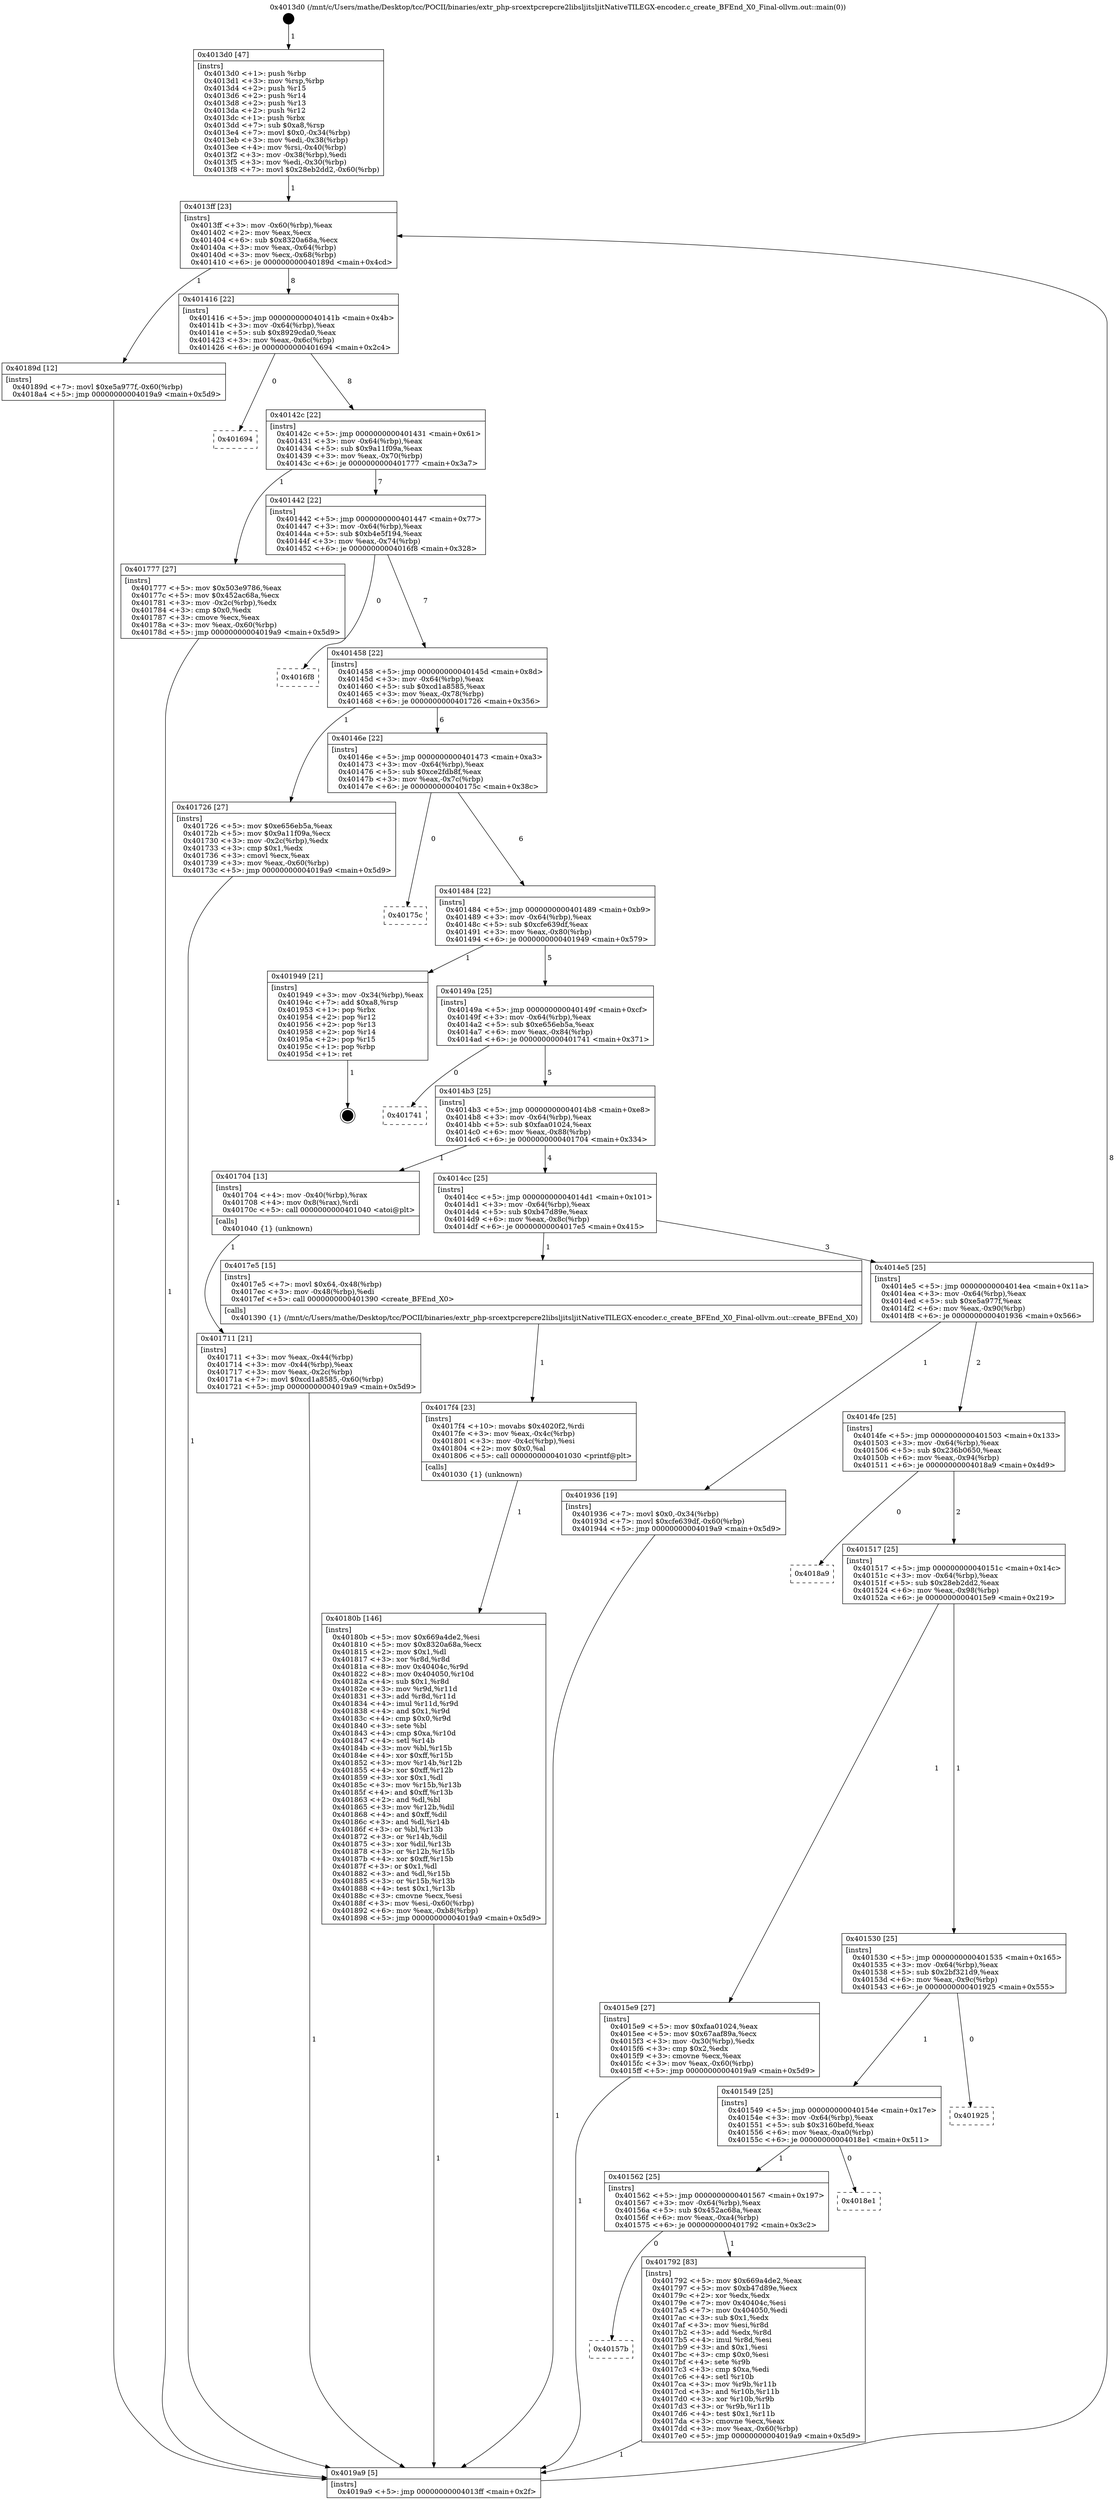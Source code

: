 digraph "0x4013d0" {
  label = "0x4013d0 (/mnt/c/Users/mathe/Desktop/tcc/POCII/binaries/extr_php-srcextpcrepcre2libsljitsljitNativeTILEGX-encoder.c_create_BFEnd_X0_Final-ollvm.out::main(0))"
  labelloc = "t"
  node[shape=record]

  Entry [label="",width=0.3,height=0.3,shape=circle,fillcolor=black,style=filled]
  "0x4013ff" [label="{
     0x4013ff [23]\l
     | [instrs]\l
     &nbsp;&nbsp;0x4013ff \<+3\>: mov -0x60(%rbp),%eax\l
     &nbsp;&nbsp;0x401402 \<+2\>: mov %eax,%ecx\l
     &nbsp;&nbsp;0x401404 \<+6\>: sub $0x8320a68a,%ecx\l
     &nbsp;&nbsp;0x40140a \<+3\>: mov %eax,-0x64(%rbp)\l
     &nbsp;&nbsp;0x40140d \<+3\>: mov %ecx,-0x68(%rbp)\l
     &nbsp;&nbsp;0x401410 \<+6\>: je 000000000040189d \<main+0x4cd\>\l
  }"]
  "0x40189d" [label="{
     0x40189d [12]\l
     | [instrs]\l
     &nbsp;&nbsp;0x40189d \<+7\>: movl $0xe5a977f,-0x60(%rbp)\l
     &nbsp;&nbsp;0x4018a4 \<+5\>: jmp 00000000004019a9 \<main+0x5d9\>\l
  }"]
  "0x401416" [label="{
     0x401416 [22]\l
     | [instrs]\l
     &nbsp;&nbsp;0x401416 \<+5\>: jmp 000000000040141b \<main+0x4b\>\l
     &nbsp;&nbsp;0x40141b \<+3\>: mov -0x64(%rbp),%eax\l
     &nbsp;&nbsp;0x40141e \<+5\>: sub $0x8929cda0,%eax\l
     &nbsp;&nbsp;0x401423 \<+3\>: mov %eax,-0x6c(%rbp)\l
     &nbsp;&nbsp;0x401426 \<+6\>: je 0000000000401694 \<main+0x2c4\>\l
  }"]
  Exit [label="",width=0.3,height=0.3,shape=circle,fillcolor=black,style=filled,peripheries=2]
  "0x401694" [label="{
     0x401694\l
  }", style=dashed]
  "0x40142c" [label="{
     0x40142c [22]\l
     | [instrs]\l
     &nbsp;&nbsp;0x40142c \<+5\>: jmp 0000000000401431 \<main+0x61\>\l
     &nbsp;&nbsp;0x401431 \<+3\>: mov -0x64(%rbp),%eax\l
     &nbsp;&nbsp;0x401434 \<+5\>: sub $0x9a11f09a,%eax\l
     &nbsp;&nbsp;0x401439 \<+3\>: mov %eax,-0x70(%rbp)\l
     &nbsp;&nbsp;0x40143c \<+6\>: je 0000000000401777 \<main+0x3a7\>\l
  }"]
  "0x40180b" [label="{
     0x40180b [146]\l
     | [instrs]\l
     &nbsp;&nbsp;0x40180b \<+5\>: mov $0x669a4de2,%esi\l
     &nbsp;&nbsp;0x401810 \<+5\>: mov $0x8320a68a,%ecx\l
     &nbsp;&nbsp;0x401815 \<+2\>: mov $0x1,%dl\l
     &nbsp;&nbsp;0x401817 \<+3\>: xor %r8d,%r8d\l
     &nbsp;&nbsp;0x40181a \<+8\>: mov 0x40404c,%r9d\l
     &nbsp;&nbsp;0x401822 \<+8\>: mov 0x404050,%r10d\l
     &nbsp;&nbsp;0x40182a \<+4\>: sub $0x1,%r8d\l
     &nbsp;&nbsp;0x40182e \<+3\>: mov %r9d,%r11d\l
     &nbsp;&nbsp;0x401831 \<+3\>: add %r8d,%r11d\l
     &nbsp;&nbsp;0x401834 \<+4\>: imul %r11d,%r9d\l
     &nbsp;&nbsp;0x401838 \<+4\>: and $0x1,%r9d\l
     &nbsp;&nbsp;0x40183c \<+4\>: cmp $0x0,%r9d\l
     &nbsp;&nbsp;0x401840 \<+3\>: sete %bl\l
     &nbsp;&nbsp;0x401843 \<+4\>: cmp $0xa,%r10d\l
     &nbsp;&nbsp;0x401847 \<+4\>: setl %r14b\l
     &nbsp;&nbsp;0x40184b \<+3\>: mov %bl,%r15b\l
     &nbsp;&nbsp;0x40184e \<+4\>: xor $0xff,%r15b\l
     &nbsp;&nbsp;0x401852 \<+3\>: mov %r14b,%r12b\l
     &nbsp;&nbsp;0x401855 \<+4\>: xor $0xff,%r12b\l
     &nbsp;&nbsp;0x401859 \<+3\>: xor $0x1,%dl\l
     &nbsp;&nbsp;0x40185c \<+3\>: mov %r15b,%r13b\l
     &nbsp;&nbsp;0x40185f \<+4\>: and $0xff,%r13b\l
     &nbsp;&nbsp;0x401863 \<+2\>: and %dl,%bl\l
     &nbsp;&nbsp;0x401865 \<+3\>: mov %r12b,%dil\l
     &nbsp;&nbsp;0x401868 \<+4\>: and $0xff,%dil\l
     &nbsp;&nbsp;0x40186c \<+3\>: and %dl,%r14b\l
     &nbsp;&nbsp;0x40186f \<+3\>: or %bl,%r13b\l
     &nbsp;&nbsp;0x401872 \<+3\>: or %r14b,%dil\l
     &nbsp;&nbsp;0x401875 \<+3\>: xor %dil,%r13b\l
     &nbsp;&nbsp;0x401878 \<+3\>: or %r12b,%r15b\l
     &nbsp;&nbsp;0x40187b \<+4\>: xor $0xff,%r15b\l
     &nbsp;&nbsp;0x40187f \<+3\>: or $0x1,%dl\l
     &nbsp;&nbsp;0x401882 \<+3\>: and %dl,%r15b\l
     &nbsp;&nbsp;0x401885 \<+3\>: or %r15b,%r13b\l
     &nbsp;&nbsp;0x401888 \<+4\>: test $0x1,%r13b\l
     &nbsp;&nbsp;0x40188c \<+3\>: cmovne %ecx,%esi\l
     &nbsp;&nbsp;0x40188f \<+3\>: mov %esi,-0x60(%rbp)\l
     &nbsp;&nbsp;0x401892 \<+6\>: mov %eax,-0xb8(%rbp)\l
     &nbsp;&nbsp;0x401898 \<+5\>: jmp 00000000004019a9 \<main+0x5d9\>\l
  }"]
  "0x401777" [label="{
     0x401777 [27]\l
     | [instrs]\l
     &nbsp;&nbsp;0x401777 \<+5\>: mov $0x503e9786,%eax\l
     &nbsp;&nbsp;0x40177c \<+5\>: mov $0x452ac68a,%ecx\l
     &nbsp;&nbsp;0x401781 \<+3\>: mov -0x2c(%rbp),%edx\l
     &nbsp;&nbsp;0x401784 \<+3\>: cmp $0x0,%edx\l
     &nbsp;&nbsp;0x401787 \<+3\>: cmove %ecx,%eax\l
     &nbsp;&nbsp;0x40178a \<+3\>: mov %eax,-0x60(%rbp)\l
     &nbsp;&nbsp;0x40178d \<+5\>: jmp 00000000004019a9 \<main+0x5d9\>\l
  }"]
  "0x401442" [label="{
     0x401442 [22]\l
     | [instrs]\l
     &nbsp;&nbsp;0x401442 \<+5\>: jmp 0000000000401447 \<main+0x77\>\l
     &nbsp;&nbsp;0x401447 \<+3\>: mov -0x64(%rbp),%eax\l
     &nbsp;&nbsp;0x40144a \<+5\>: sub $0xb4e5f194,%eax\l
     &nbsp;&nbsp;0x40144f \<+3\>: mov %eax,-0x74(%rbp)\l
     &nbsp;&nbsp;0x401452 \<+6\>: je 00000000004016f8 \<main+0x328\>\l
  }"]
  "0x4017f4" [label="{
     0x4017f4 [23]\l
     | [instrs]\l
     &nbsp;&nbsp;0x4017f4 \<+10\>: movabs $0x4020f2,%rdi\l
     &nbsp;&nbsp;0x4017fe \<+3\>: mov %eax,-0x4c(%rbp)\l
     &nbsp;&nbsp;0x401801 \<+3\>: mov -0x4c(%rbp),%esi\l
     &nbsp;&nbsp;0x401804 \<+2\>: mov $0x0,%al\l
     &nbsp;&nbsp;0x401806 \<+5\>: call 0000000000401030 \<printf@plt\>\l
     | [calls]\l
     &nbsp;&nbsp;0x401030 \{1\} (unknown)\l
  }"]
  "0x4016f8" [label="{
     0x4016f8\l
  }", style=dashed]
  "0x401458" [label="{
     0x401458 [22]\l
     | [instrs]\l
     &nbsp;&nbsp;0x401458 \<+5\>: jmp 000000000040145d \<main+0x8d\>\l
     &nbsp;&nbsp;0x40145d \<+3\>: mov -0x64(%rbp),%eax\l
     &nbsp;&nbsp;0x401460 \<+5\>: sub $0xcd1a8585,%eax\l
     &nbsp;&nbsp;0x401465 \<+3\>: mov %eax,-0x78(%rbp)\l
     &nbsp;&nbsp;0x401468 \<+6\>: je 0000000000401726 \<main+0x356\>\l
  }"]
  "0x40157b" [label="{
     0x40157b\l
  }", style=dashed]
  "0x401726" [label="{
     0x401726 [27]\l
     | [instrs]\l
     &nbsp;&nbsp;0x401726 \<+5\>: mov $0xe656eb5a,%eax\l
     &nbsp;&nbsp;0x40172b \<+5\>: mov $0x9a11f09a,%ecx\l
     &nbsp;&nbsp;0x401730 \<+3\>: mov -0x2c(%rbp),%edx\l
     &nbsp;&nbsp;0x401733 \<+3\>: cmp $0x1,%edx\l
     &nbsp;&nbsp;0x401736 \<+3\>: cmovl %ecx,%eax\l
     &nbsp;&nbsp;0x401739 \<+3\>: mov %eax,-0x60(%rbp)\l
     &nbsp;&nbsp;0x40173c \<+5\>: jmp 00000000004019a9 \<main+0x5d9\>\l
  }"]
  "0x40146e" [label="{
     0x40146e [22]\l
     | [instrs]\l
     &nbsp;&nbsp;0x40146e \<+5\>: jmp 0000000000401473 \<main+0xa3\>\l
     &nbsp;&nbsp;0x401473 \<+3\>: mov -0x64(%rbp),%eax\l
     &nbsp;&nbsp;0x401476 \<+5\>: sub $0xce2fdb8f,%eax\l
     &nbsp;&nbsp;0x40147b \<+3\>: mov %eax,-0x7c(%rbp)\l
     &nbsp;&nbsp;0x40147e \<+6\>: je 000000000040175c \<main+0x38c\>\l
  }"]
  "0x401792" [label="{
     0x401792 [83]\l
     | [instrs]\l
     &nbsp;&nbsp;0x401792 \<+5\>: mov $0x669a4de2,%eax\l
     &nbsp;&nbsp;0x401797 \<+5\>: mov $0xb47d89e,%ecx\l
     &nbsp;&nbsp;0x40179c \<+2\>: xor %edx,%edx\l
     &nbsp;&nbsp;0x40179e \<+7\>: mov 0x40404c,%esi\l
     &nbsp;&nbsp;0x4017a5 \<+7\>: mov 0x404050,%edi\l
     &nbsp;&nbsp;0x4017ac \<+3\>: sub $0x1,%edx\l
     &nbsp;&nbsp;0x4017af \<+3\>: mov %esi,%r8d\l
     &nbsp;&nbsp;0x4017b2 \<+3\>: add %edx,%r8d\l
     &nbsp;&nbsp;0x4017b5 \<+4\>: imul %r8d,%esi\l
     &nbsp;&nbsp;0x4017b9 \<+3\>: and $0x1,%esi\l
     &nbsp;&nbsp;0x4017bc \<+3\>: cmp $0x0,%esi\l
     &nbsp;&nbsp;0x4017bf \<+4\>: sete %r9b\l
     &nbsp;&nbsp;0x4017c3 \<+3\>: cmp $0xa,%edi\l
     &nbsp;&nbsp;0x4017c6 \<+4\>: setl %r10b\l
     &nbsp;&nbsp;0x4017ca \<+3\>: mov %r9b,%r11b\l
     &nbsp;&nbsp;0x4017cd \<+3\>: and %r10b,%r11b\l
     &nbsp;&nbsp;0x4017d0 \<+3\>: xor %r10b,%r9b\l
     &nbsp;&nbsp;0x4017d3 \<+3\>: or %r9b,%r11b\l
     &nbsp;&nbsp;0x4017d6 \<+4\>: test $0x1,%r11b\l
     &nbsp;&nbsp;0x4017da \<+3\>: cmovne %ecx,%eax\l
     &nbsp;&nbsp;0x4017dd \<+3\>: mov %eax,-0x60(%rbp)\l
     &nbsp;&nbsp;0x4017e0 \<+5\>: jmp 00000000004019a9 \<main+0x5d9\>\l
  }"]
  "0x40175c" [label="{
     0x40175c\l
  }", style=dashed]
  "0x401484" [label="{
     0x401484 [22]\l
     | [instrs]\l
     &nbsp;&nbsp;0x401484 \<+5\>: jmp 0000000000401489 \<main+0xb9\>\l
     &nbsp;&nbsp;0x401489 \<+3\>: mov -0x64(%rbp),%eax\l
     &nbsp;&nbsp;0x40148c \<+5\>: sub $0xcfe639df,%eax\l
     &nbsp;&nbsp;0x401491 \<+3\>: mov %eax,-0x80(%rbp)\l
     &nbsp;&nbsp;0x401494 \<+6\>: je 0000000000401949 \<main+0x579\>\l
  }"]
  "0x401562" [label="{
     0x401562 [25]\l
     | [instrs]\l
     &nbsp;&nbsp;0x401562 \<+5\>: jmp 0000000000401567 \<main+0x197\>\l
     &nbsp;&nbsp;0x401567 \<+3\>: mov -0x64(%rbp),%eax\l
     &nbsp;&nbsp;0x40156a \<+5\>: sub $0x452ac68a,%eax\l
     &nbsp;&nbsp;0x40156f \<+6\>: mov %eax,-0xa4(%rbp)\l
     &nbsp;&nbsp;0x401575 \<+6\>: je 0000000000401792 \<main+0x3c2\>\l
  }"]
  "0x401949" [label="{
     0x401949 [21]\l
     | [instrs]\l
     &nbsp;&nbsp;0x401949 \<+3\>: mov -0x34(%rbp),%eax\l
     &nbsp;&nbsp;0x40194c \<+7\>: add $0xa8,%rsp\l
     &nbsp;&nbsp;0x401953 \<+1\>: pop %rbx\l
     &nbsp;&nbsp;0x401954 \<+2\>: pop %r12\l
     &nbsp;&nbsp;0x401956 \<+2\>: pop %r13\l
     &nbsp;&nbsp;0x401958 \<+2\>: pop %r14\l
     &nbsp;&nbsp;0x40195a \<+2\>: pop %r15\l
     &nbsp;&nbsp;0x40195c \<+1\>: pop %rbp\l
     &nbsp;&nbsp;0x40195d \<+1\>: ret\l
  }"]
  "0x40149a" [label="{
     0x40149a [25]\l
     | [instrs]\l
     &nbsp;&nbsp;0x40149a \<+5\>: jmp 000000000040149f \<main+0xcf\>\l
     &nbsp;&nbsp;0x40149f \<+3\>: mov -0x64(%rbp),%eax\l
     &nbsp;&nbsp;0x4014a2 \<+5\>: sub $0xe656eb5a,%eax\l
     &nbsp;&nbsp;0x4014a7 \<+6\>: mov %eax,-0x84(%rbp)\l
     &nbsp;&nbsp;0x4014ad \<+6\>: je 0000000000401741 \<main+0x371\>\l
  }"]
  "0x4018e1" [label="{
     0x4018e1\l
  }", style=dashed]
  "0x401741" [label="{
     0x401741\l
  }", style=dashed]
  "0x4014b3" [label="{
     0x4014b3 [25]\l
     | [instrs]\l
     &nbsp;&nbsp;0x4014b3 \<+5\>: jmp 00000000004014b8 \<main+0xe8\>\l
     &nbsp;&nbsp;0x4014b8 \<+3\>: mov -0x64(%rbp),%eax\l
     &nbsp;&nbsp;0x4014bb \<+5\>: sub $0xfaa01024,%eax\l
     &nbsp;&nbsp;0x4014c0 \<+6\>: mov %eax,-0x88(%rbp)\l
     &nbsp;&nbsp;0x4014c6 \<+6\>: je 0000000000401704 \<main+0x334\>\l
  }"]
  "0x401549" [label="{
     0x401549 [25]\l
     | [instrs]\l
     &nbsp;&nbsp;0x401549 \<+5\>: jmp 000000000040154e \<main+0x17e\>\l
     &nbsp;&nbsp;0x40154e \<+3\>: mov -0x64(%rbp),%eax\l
     &nbsp;&nbsp;0x401551 \<+5\>: sub $0x3160befd,%eax\l
     &nbsp;&nbsp;0x401556 \<+6\>: mov %eax,-0xa0(%rbp)\l
     &nbsp;&nbsp;0x40155c \<+6\>: je 00000000004018e1 \<main+0x511\>\l
  }"]
  "0x401704" [label="{
     0x401704 [13]\l
     | [instrs]\l
     &nbsp;&nbsp;0x401704 \<+4\>: mov -0x40(%rbp),%rax\l
     &nbsp;&nbsp;0x401708 \<+4\>: mov 0x8(%rax),%rdi\l
     &nbsp;&nbsp;0x40170c \<+5\>: call 0000000000401040 \<atoi@plt\>\l
     | [calls]\l
     &nbsp;&nbsp;0x401040 \{1\} (unknown)\l
  }"]
  "0x4014cc" [label="{
     0x4014cc [25]\l
     | [instrs]\l
     &nbsp;&nbsp;0x4014cc \<+5\>: jmp 00000000004014d1 \<main+0x101\>\l
     &nbsp;&nbsp;0x4014d1 \<+3\>: mov -0x64(%rbp),%eax\l
     &nbsp;&nbsp;0x4014d4 \<+5\>: sub $0xb47d89e,%eax\l
     &nbsp;&nbsp;0x4014d9 \<+6\>: mov %eax,-0x8c(%rbp)\l
     &nbsp;&nbsp;0x4014df \<+6\>: je 00000000004017e5 \<main+0x415\>\l
  }"]
  "0x401925" [label="{
     0x401925\l
  }", style=dashed]
  "0x4017e5" [label="{
     0x4017e5 [15]\l
     | [instrs]\l
     &nbsp;&nbsp;0x4017e5 \<+7\>: movl $0x64,-0x48(%rbp)\l
     &nbsp;&nbsp;0x4017ec \<+3\>: mov -0x48(%rbp),%edi\l
     &nbsp;&nbsp;0x4017ef \<+5\>: call 0000000000401390 \<create_BFEnd_X0\>\l
     | [calls]\l
     &nbsp;&nbsp;0x401390 \{1\} (/mnt/c/Users/mathe/Desktop/tcc/POCII/binaries/extr_php-srcextpcrepcre2libsljitsljitNativeTILEGX-encoder.c_create_BFEnd_X0_Final-ollvm.out::create_BFEnd_X0)\l
  }"]
  "0x4014e5" [label="{
     0x4014e5 [25]\l
     | [instrs]\l
     &nbsp;&nbsp;0x4014e5 \<+5\>: jmp 00000000004014ea \<main+0x11a\>\l
     &nbsp;&nbsp;0x4014ea \<+3\>: mov -0x64(%rbp),%eax\l
     &nbsp;&nbsp;0x4014ed \<+5\>: sub $0xe5a977f,%eax\l
     &nbsp;&nbsp;0x4014f2 \<+6\>: mov %eax,-0x90(%rbp)\l
     &nbsp;&nbsp;0x4014f8 \<+6\>: je 0000000000401936 \<main+0x566\>\l
  }"]
  "0x401711" [label="{
     0x401711 [21]\l
     | [instrs]\l
     &nbsp;&nbsp;0x401711 \<+3\>: mov %eax,-0x44(%rbp)\l
     &nbsp;&nbsp;0x401714 \<+3\>: mov -0x44(%rbp),%eax\l
     &nbsp;&nbsp;0x401717 \<+3\>: mov %eax,-0x2c(%rbp)\l
     &nbsp;&nbsp;0x40171a \<+7\>: movl $0xcd1a8585,-0x60(%rbp)\l
     &nbsp;&nbsp;0x401721 \<+5\>: jmp 00000000004019a9 \<main+0x5d9\>\l
  }"]
  "0x401936" [label="{
     0x401936 [19]\l
     | [instrs]\l
     &nbsp;&nbsp;0x401936 \<+7\>: movl $0x0,-0x34(%rbp)\l
     &nbsp;&nbsp;0x40193d \<+7\>: movl $0xcfe639df,-0x60(%rbp)\l
     &nbsp;&nbsp;0x401944 \<+5\>: jmp 00000000004019a9 \<main+0x5d9\>\l
  }"]
  "0x4014fe" [label="{
     0x4014fe [25]\l
     | [instrs]\l
     &nbsp;&nbsp;0x4014fe \<+5\>: jmp 0000000000401503 \<main+0x133\>\l
     &nbsp;&nbsp;0x401503 \<+3\>: mov -0x64(%rbp),%eax\l
     &nbsp;&nbsp;0x401506 \<+5\>: sub $0x236b0650,%eax\l
     &nbsp;&nbsp;0x40150b \<+6\>: mov %eax,-0x94(%rbp)\l
     &nbsp;&nbsp;0x401511 \<+6\>: je 00000000004018a9 \<main+0x4d9\>\l
  }"]
  "0x4013d0" [label="{
     0x4013d0 [47]\l
     | [instrs]\l
     &nbsp;&nbsp;0x4013d0 \<+1\>: push %rbp\l
     &nbsp;&nbsp;0x4013d1 \<+3\>: mov %rsp,%rbp\l
     &nbsp;&nbsp;0x4013d4 \<+2\>: push %r15\l
     &nbsp;&nbsp;0x4013d6 \<+2\>: push %r14\l
     &nbsp;&nbsp;0x4013d8 \<+2\>: push %r13\l
     &nbsp;&nbsp;0x4013da \<+2\>: push %r12\l
     &nbsp;&nbsp;0x4013dc \<+1\>: push %rbx\l
     &nbsp;&nbsp;0x4013dd \<+7\>: sub $0xa8,%rsp\l
     &nbsp;&nbsp;0x4013e4 \<+7\>: movl $0x0,-0x34(%rbp)\l
     &nbsp;&nbsp;0x4013eb \<+3\>: mov %edi,-0x38(%rbp)\l
     &nbsp;&nbsp;0x4013ee \<+4\>: mov %rsi,-0x40(%rbp)\l
     &nbsp;&nbsp;0x4013f2 \<+3\>: mov -0x38(%rbp),%edi\l
     &nbsp;&nbsp;0x4013f5 \<+3\>: mov %edi,-0x30(%rbp)\l
     &nbsp;&nbsp;0x4013f8 \<+7\>: movl $0x28eb2dd2,-0x60(%rbp)\l
  }"]
  "0x4018a9" [label="{
     0x4018a9\l
  }", style=dashed]
  "0x401517" [label="{
     0x401517 [25]\l
     | [instrs]\l
     &nbsp;&nbsp;0x401517 \<+5\>: jmp 000000000040151c \<main+0x14c\>\l
     &nbsp;&nbsp;0x40151c \<+3\>: mov -0x64(%rbp),%eax\l
     &nbsp;&nbsp;0x40151f \<+5\>: sub $0x28eb2dd2,%eax\l
     &nbsp;&nbsp;0x401524 \<+6\>: mov %eax,-0x98(%rbp)\l
     &nbsp;&nbsp;0x40152a \<+6\>: je 00000000004015e9 \<main+0x219\>\l
  }"]
  "0x4019a9" [label="{
     0x4019a9 [5]\l
     | [instrs]\l
     &nbsp;&nbsp;0x4019a9 \<+5\>: jmp 00000000004013ff \<main+0x2f\>\l
  }"]
  "0x4015e9" [label="{
     0x4015e9 [27]\l
     | [instrs]\l
     &nbsp;&nbsp;0x4015e9 \<+5\>: mov $0xfaa01024,%eax\l
     &nbsp;&nbsp;0x4015ee \<+5\>: mov $0x67aaf89a,%ecx\l
     &nbsp;&nbsp;0x4015f3 \<+3\>: mov -0x30(%rbp),%edx\l
     &nbsp;&nbsp;0x4015f6 \<+3\>: cmp $0x2,%edx\l
     &nbsp;&nbsp;0x4015f9 \<+3\>: cmovne %ecx,%eax\l
     &nbsp;&nbsp;0x4015fc \<+3\>: mov %eax,-0x60(%rbp)\l
     &nbsp;&nbsp;0x4015ff \<+5\>: jmp 00000000004019a9 \<main+0x5d9\>\l
  }"]
  "0x401530" [label="{
     0x401530 [25]\l
     | [instrs]\l
     &nbsp;&nbsp;0x401530 \<+5\>: jmp 0000000000401535 \<main+0x165\>\l
     &nbsp;&nbsp;0x401535 \<+3\>: mov -0x64(%rbp),%eax\l
     &nbsp;&nbsp;0x401538 \<+5\>: sub $0x2bf321d9,%eax\l
     &nbsp;&nbsp;0x40153d \<+6\>: mov %eax,-0x9c(%rbp)\l
     &nbsp;&nbsp;0x401543 \<+6\>: je 0000000000401925 \<main+0x555\>\l
  }"]
  Entry -> "0x4013d0" [label=" 1"]
  "0x4013ff" -> "0x40189d" [label=" 1"]
  "0x4013ff" -> "0x401416" [label=" 8"]
  "0x401949" -> Exit [label=" 1"]
  "0x401416" -> "0x401694" [label=" 0"]
  "0x401416" -> "0x40142c" [label=" 8"]
  "0x401936" -> "0x4019a9" [label=" 1"]
  "0x40142c" -> "0x401777" [label=" 1"]
  "0x40142c" -> "0x401442" [label=" 7"]
  "0x40189d" -> "0x4019a9" [label=" 1"]
  "0x401442" -> "0x4016f8" [label=" 0"]
  "0x401442" -> "0x401458" [label=" 7"]
  "0x40180b" -> "0x4019a9" [label=" 1"]
  "0x401458" -> "0x401726" [label=" 1"]
  "0x401458" -> "0x40146e" [label=" 6"]
  "0x4017f4" -> "0x40180b" [label=" 1"]
  "0x40146e" -> "0x40175c" [label=" 0"]
  "0x40146e" -> "0x401484" [label=" 6"]
  "0x4017e5" -> "0x4017f4" [label=" 1"]
  "0x401484" -> "0x401949" [label=" 1"]
  "0x401484" -> "0x40149a" [label=" 5"]
  "0x401562" -> "0x40157b" [label=" 0"]
  "0x40149a" -> "0x401741" [label=" 0"]
  "0x40149a" -> "0x4014b3" [label=" 5"]
  "0x401562" -> "0x401792" [label=" 1"]
  "0x4014b3" -> "0x401704" [label=" 1"]
  "0x4014b3" -> "0x4014cc" [label=" 4"]
  "0x401549" -> "0x401562" [label=" 1"]
  "0x4014cc" -> "0x4017e5" [label=" 1"]
  "0x4014cc" -> "0x4014e5" [label=" 3"]
  "0x401549" -> "0x4018e1" [label=" 0"]
  "0x4014e5" -> "0x401936" [label=" 1"]
  "0x4014e5" -> "0x4014fe" [label=" 2"]
  "0x401530" -> "0x401549" [label=" 1"]
  "0x4014fe" -> "0x4018a9" [label=" 0"]
  "0x4014fe" -> "0x401517" [label=" 2"]
  "0x401530" -> "0x401925" [label=" 0"]
  "0x401517" -> "0x4015e9" [label=" 1"]
  "0x401517" -> "0x401530" [label=" 1"]
  "0x4015e9" -> "0x4019a9" [label=" 1"]
  "0x4013d0" -> "0x4013ff" [label=" 1"]
  "0x4019a9" -> "0x4013ff" [label=" 8"]
  "0x401704" -> "0x401711" [label=" 1"]
  "0x401711" -> "0x4019a9" [label=" 1"]
  "0x401726" -> "0x4019a9" [label=" 1"]
  "0x401777" -> "0x4019a9" [label=" 1"]
  "0x401792" -> "0x4019a9" [label=" 1"]
}

